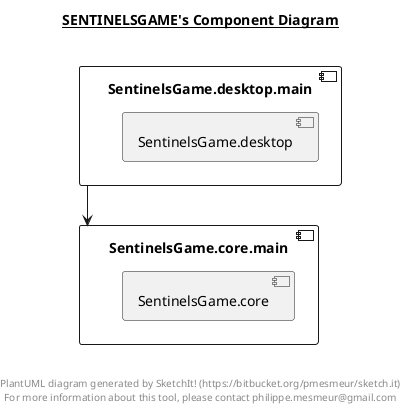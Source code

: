 @startuml

title __SENTINELSGAME's Component Diagram__\n

  component "SentinelsGame.core.main" {
        [SentinelsGame.core]
  }


  component "SentinelsGame.desktop.main" {
        [SentinelsGame.desktop]
  }


  [SentinelsGame.desktop.main] --> [SentinelsGame.core.main]


right footer


PlantUML diagram generated by SketchIt! (https://bitbucket.org/pmesmeur/sketch.it)
For more information about this tool, please contact philippe.mesmeur@gmail.com
endfooter

@enduml
